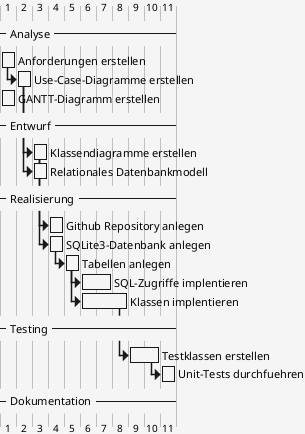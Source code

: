 
@startgantt Gantt-Diagramm

<style>

root {BackGroundColor: #f5f5f5;}

</style>
--Analyse--

[Anforderungen erstellen] requires 1 day
[Use-Case-Diagramme erstellen] requires 1 day
[Use-Case-Diagramme erstellen] starts at [Anforderungen erstellen]'s end
[GANTT-Diagramm erstellen] requires 1 day

--Entwurf--
[Klassendiagramme erstellen] requires 1 day
[Klassendiagramme erstellen] starts at [Use-Case-Diagramme erstellen]'s end
[Relationales Datenbankmodell] requires 1 day
[Relationales Datenbankmodell] starts at [Use-Case-Diagramme erstellen]'s end

--Realisierung--
[Github Repository anlegen] requires 1 day
[Github Repository anlegen] starts at [Klassendiagramme erstellen]'s end
[SQLite3-Datenbank anlegen] requires 1 day
[SQLite3-Datenbank anlegen] starts at [Klassendiagramme erstellen]'s end
[Tabellen anlegen] requires 1 day
[Tabellen anlegen] starts at [SQLite3-Datenbank anlegen]'s end
[SQL-Zugriffe implentieren] requires 2 days
[SQL-Zugriffe implentieren] starts at [Tabellen anlegen]'s end 
[Klassen implentieren] requires 3 days
[Klassen implentieren] starts at [Tabellen anlegen]'s end

--Testing--
[Testklassen erstellen] requires 2 days
[Testklassen erstellen] starts at [Klassen implentieren]'s end
[Unit-Tests durchfuehren] requires 1 day
[Unit-Tests durchfuehren] starts at [Testklassen erstellen]'s end

--Dokumentation--

@endgantt
